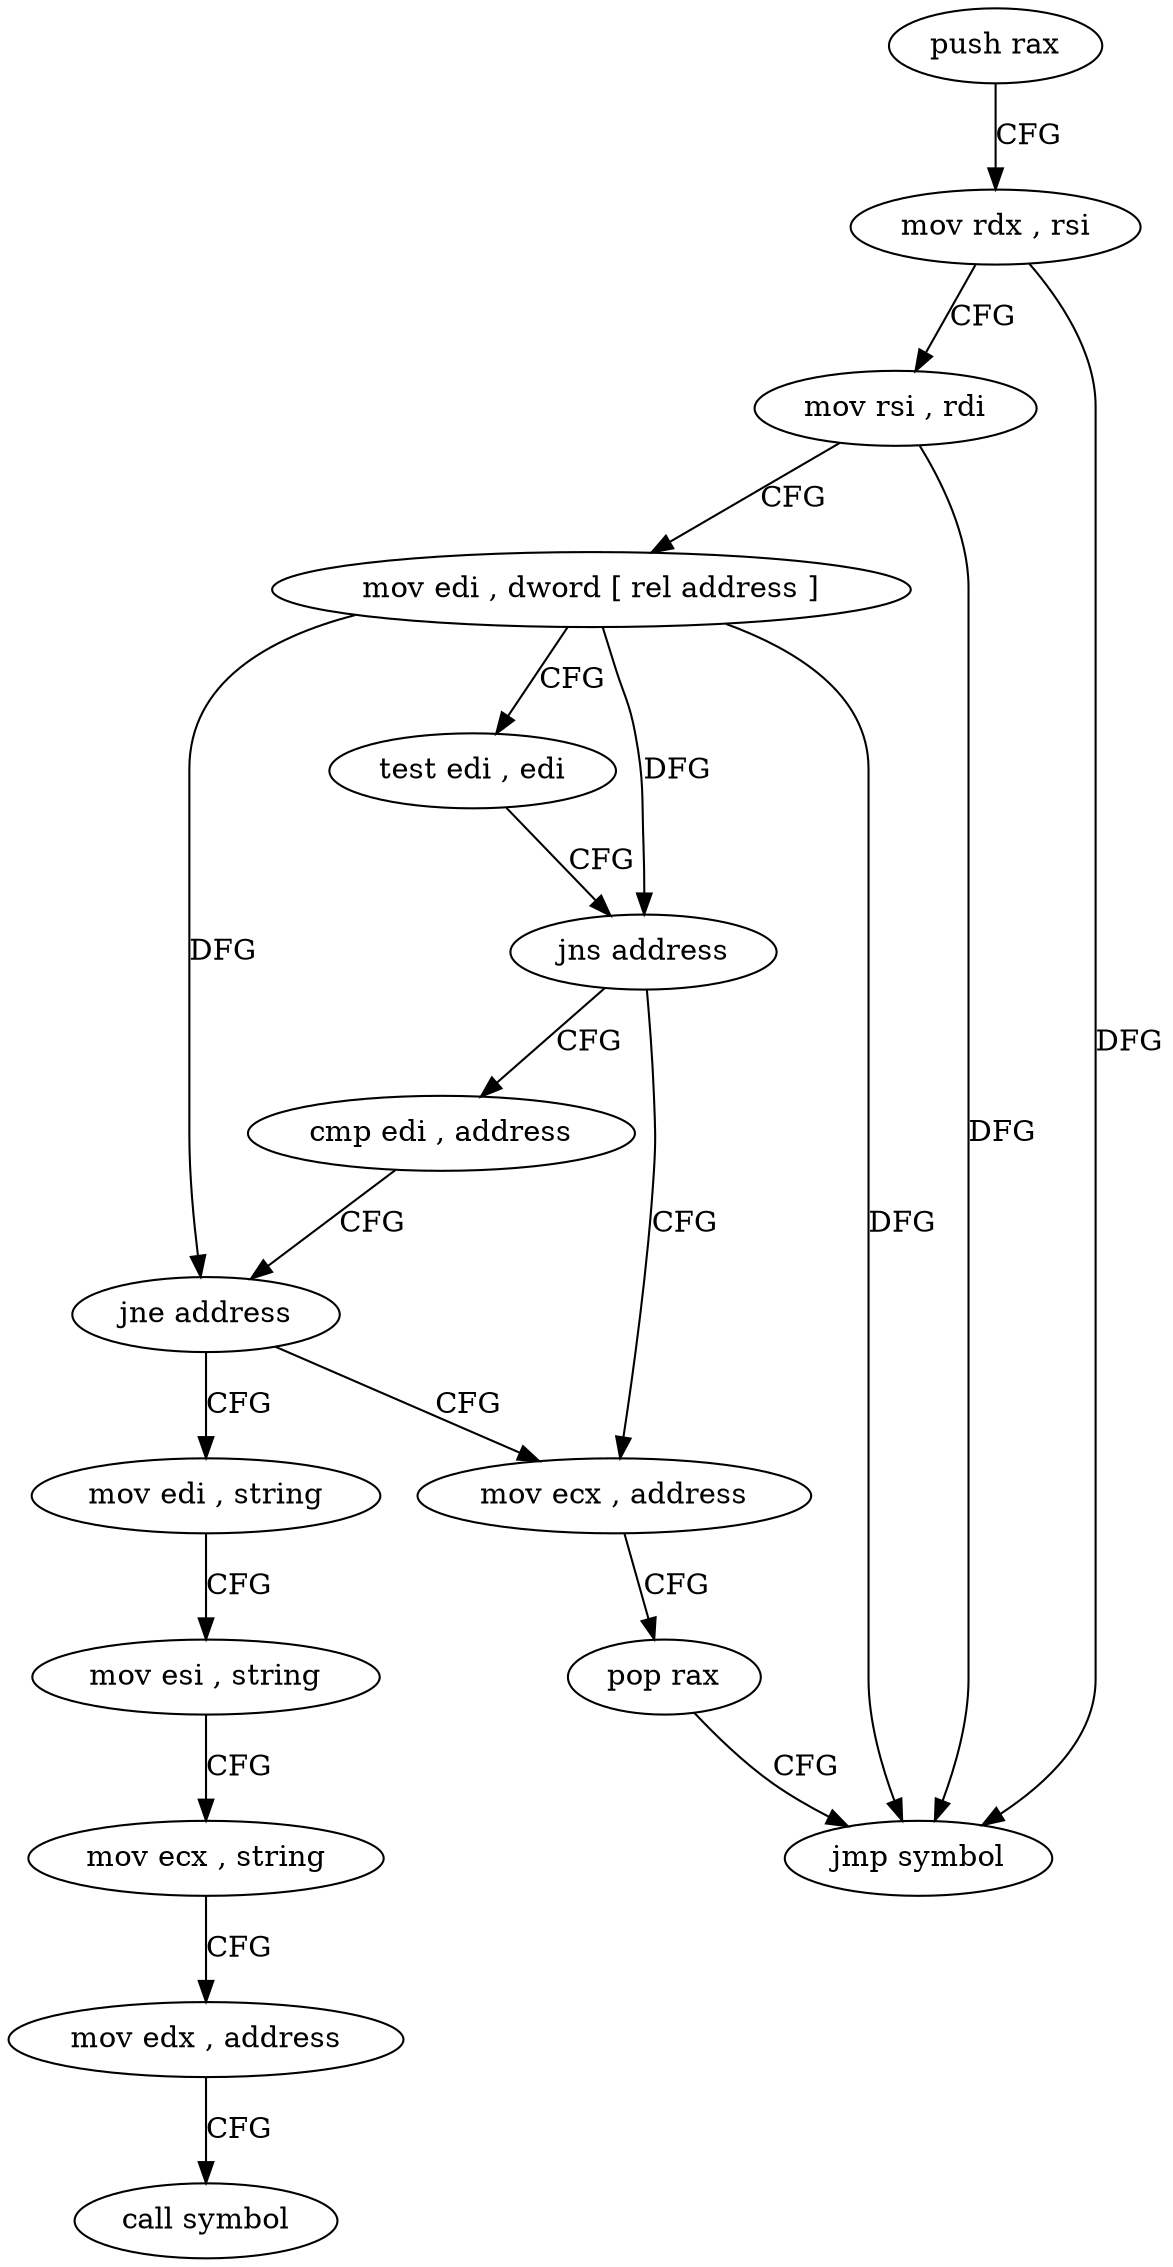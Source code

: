 digraph "func" {
"4228576" [label = "push rax" ]
"4228577" [label = "mov rdx , rsi" ]
"4228580" [label = "mov rsi , rdi" ]
"4228583" [label = "mov edi , dword [ rel address ]" ]
"4228589" [label = "test edi , edi" ]
"4228591" [label = "jns address" ]
"4228598" [label = "mov ecx , address" ]
"4228593" [label = "cmp edi , address" ]
"4228603" [label = "pop rax" ]
"4228604" [label = "jmp symbol" ]
"4228596" [label = "jne address" ]
"4228609" [label = "mov edi , string" ]
"4228614" [label = "mov esi , string" ]
"4228619" [label = "mov ecx , string" ]
"4228624" [label = "mov edx , address" ]
"4228629" [label = "call symbol" ]
"4228576" -> "4228577" [ label = "CFG" ]
"4228577" -> "4228580" [ label = "CFG" ]
"4228577" -> "4228604" [ label = "DFG" ]
"4228580" -> "4228583" [ label = "CFG" ]
"4228580" -> "4228604" [ label = "DFG" ]
"4228583" -> "4228589" [ label = "CFG" ]
"4228583" -> "4228591" [ label = "DFG" ]
"4228583" -> "4228604" [ label = "DFG" ]
"4228583" -> "4228596" [ label = "DFG" ]
"4228589" -> "4228591" [ label = "CFG" ]
"4228591" -> "4228598" [ label = "CFG" ]
"4228591" -> "4228593" [ label = "CFG" ]
"4228598" -> "4228603" [ label = "CFG" ]
"4228593" -> "4228596" [ label = "CFG" ]
"4228603" -> "4228604" [ label = "CFG" ]
"4228596" -> "4228609" [ label = "CFG" ]
"4228596" -> "4228598" [ label = "CFG" ]
"4228609" -> "4228614" [ label = "CFG" ]
"4228614" -> "4228619" [ label = "CFG" ]
"4228619" -> "4228624" [ label = "CFG" ]
"4228624" -> "4228629" [ label = "CFG" ]
}
